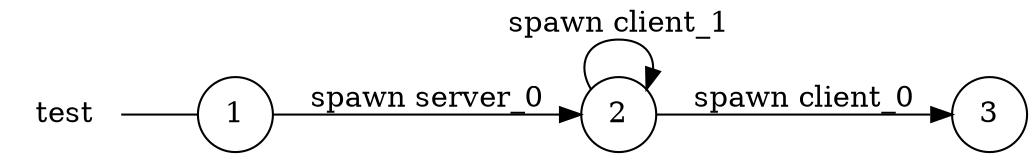 digraph test {
	rankdir="LR";
	n_0 [label="test", shape="plaintext"];
	n_1 [id="1", shape=circle, label="1"];
	n_0 -> n_1 [arrowhead=none];
	n_2 [id="2", shape=circle, label="2"];
	n_3 [id="3", shape=circle, label="3"];

	n_1 -> n_2 [id="[$e|5]", label="spawn server_0"];
	n_2 -> n_3 [id="[$e|3]", label="spawn client_0"];
	n_2 -> n_2 [id="[$e|2]", label="spawn client_1"];
}
